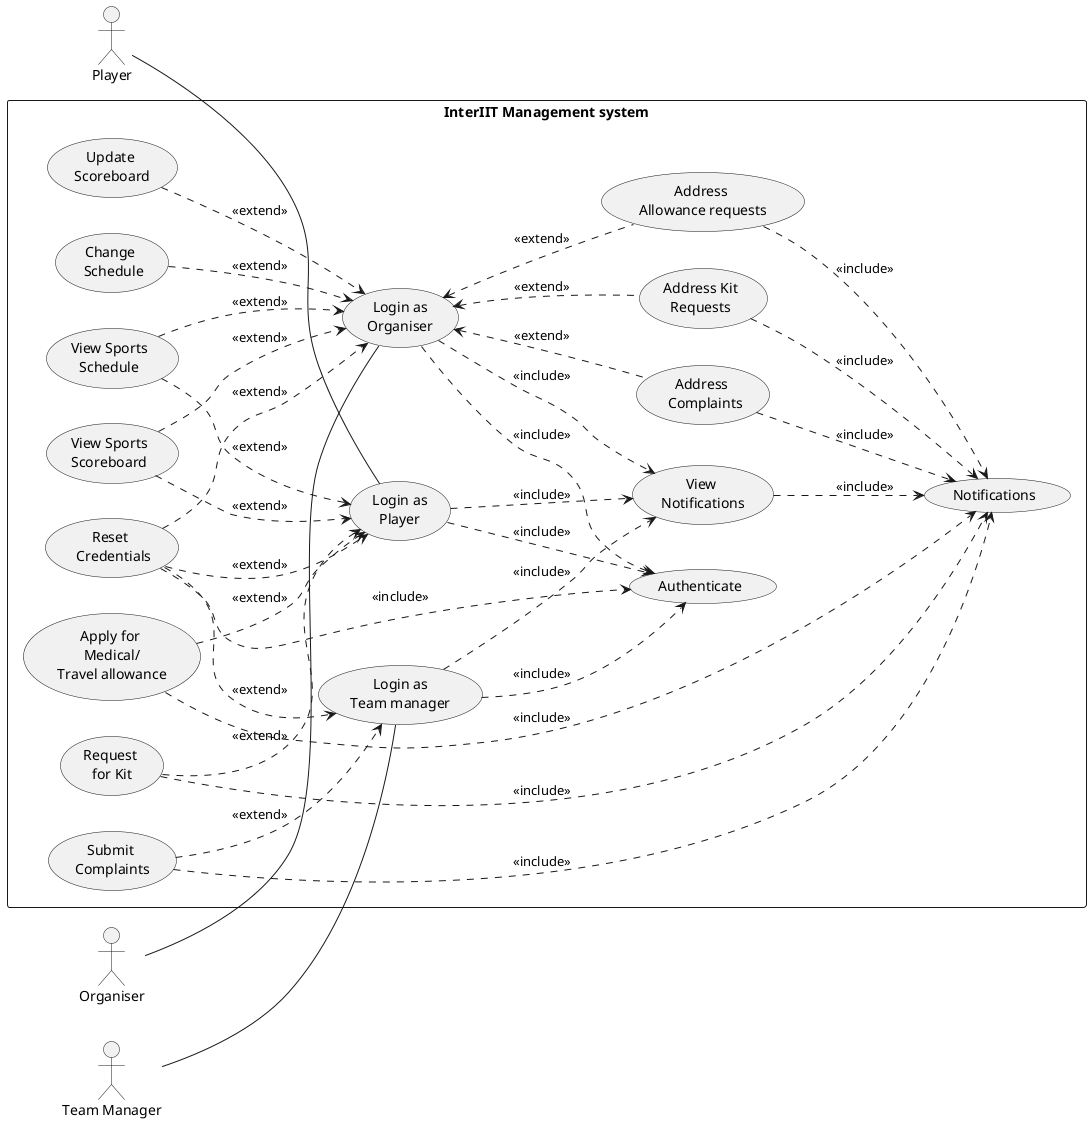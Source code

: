 @startuml
left to right direction
skinparam packageStyle rectangle
:Player: as player
:Organiser: as org
:Team Manager: as tm
rectangle "InterIIT Management system" {
(Login as\nPlayer) as plogin
(Login as\nOrganiser) as ologin
(Login as\nTeam manager) as tlogin
(Authenticate) as auth
(View Sports\nSchedule) as vschedule
(View Sports\nScoreboard) as vscore
(Update \nScoreboard) as cscore
(Change \n Schedule) as cschedule
(Reset \n Credentials) as reset
(Submit \nComplaints) as scomp
(Address \n Complaints) as acomp
(Notifications) as notification
(View \nNotifications) as viewnotify
(Request \nfor Kit) as rkit
(Address Kit\nRequests) as akit
(Apply for \nMedical/\nTravel allowance) as rallo
(Address \nAllowance requests) as aallo
org -- ologin
player -- plogin
tm -- tlogin
plogin ..> viewnotify : "<<include>>"
plogin ..> auth: "<<include>>"
reset ..> plogin : "<<extend>>"
vschedule ..> plogin : "<<extend>>"
vscore ..> plogin : "<<extend>>"
rkit ..> plogin : "<<extend>>"
rallo ..> plogin : "<<extend>>"
tlogin ..> viewnotify : "<<include>>"
tlogin ..> auth : "<<include>>"
reset ..> tlogin : "<<extend>>"
scomp ..> tlogin : "<<extend>>"
reset ..> auth : "<<include>>"
ologin ..> viewnotify : "<<include>>"
ologin ..> auth : "<<include>>"
reset ..> ologin : "<<extend>>"
vschedule ..> ologin : "<<extend>>"
vscore ..> ologin : "<<extend>>"
cschedule ..> ologin : "<<extend>>"
cscore ..> ologin : "<<extend>>"
ologin <.. acomp : "<<extend>>"
ologin <.. akit : "<<extend>>"
ologin <.. aallo : "<<extend>>"
acomp ..> notification : "<<include>>"
akit ..> notification : "<<include>>"
aallo ..> notification : "<<include>>"
scomp ..> notification : "<<include>>"
rkit ..> notification : "<<include>>"
rallo ..> notification : "<<include>>"
viewnotify ..> notification : "<<include>>"

}
@enduml
